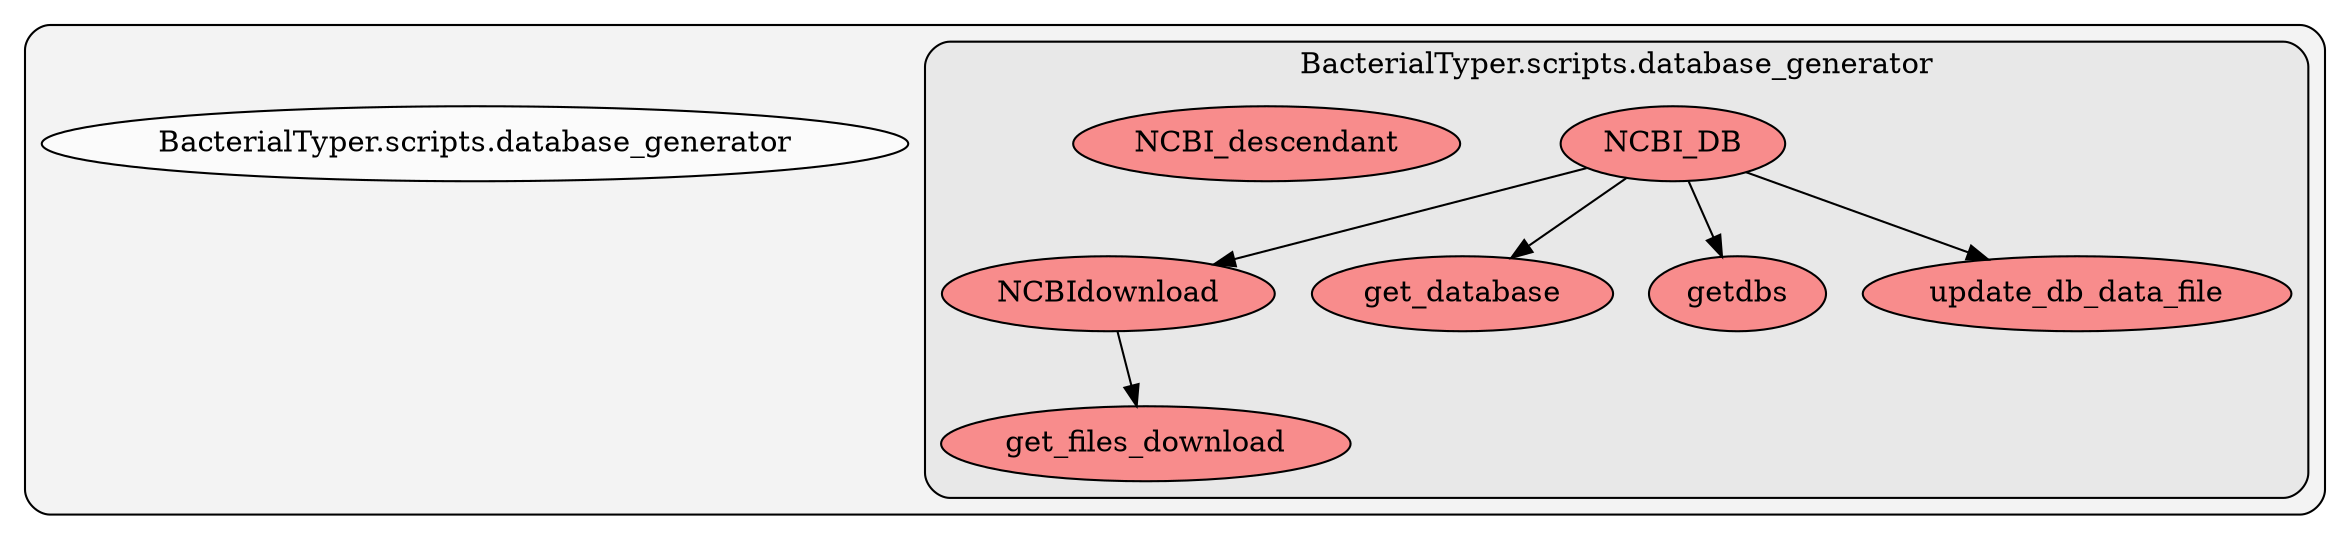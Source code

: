 digraph G {
    graph [rankdir=TB, clusterrank="local"];
    subgraph cluster_G {

        graph [style="filled,rounded",fillcolor="#80808018", label=""];
        BacterialTyper__scripts__database_generator [label="BacterialTyper.scripts.database_generator", style="filled", fillcolor="#ffffffb2", fontcolor="#000000", group="0"];
        subgraph cluster_BacterialTyper__scripts__database_generator {

            graph [style="filled,rounded",fillcolor="#80808018", label="BacterialTyper.scripts.database_generator"];
            BacterialTyper__scripts__database_generator__NCBI_DB [label="NCBI_DB", style="filled", fillcolor="#ff6565b2", fontcolor="#000000", group="0"];
        }
        subgraph cluster_BacterialTyper__scripts__database_generator {

            graph [style="filled,rounded",fillcolor="#80808018", label="BacterialTyper.scripts.database_generator"];
            BacterialTyper__scripts__database_generator__NCBI_descendant [label="NCBI_descendant", style="filled", fillcolor="#ff6565b2", fontcolor="#000000", group="0"];
        }
        subgraph cluster_BacterialTyper__scripts__database_generator {

            graph [style="filled,rounded",fillcolor="#80808018", label="BacterialTyper.scripts.database_generator"];
            BacterialTyper__scripts__database_generator__NCBIdownload [label="NCBIdownload", style="filled", fillcolor="#ff6565b2", fontcolor="#000000", group="0"];
        }
        subgraph cluster_BacterialTyper__scripts__database_generator {

            graph [style="filled,rounded",fillcolor="#80808018", label="BacterialTyper.scripts.database_generator"];
            BacterialTyper__scripts__database_generator__get_database [label="get_database", style="filled", fillcolor="#ff6565b2", fontcolor="#000000", group="0"];
        }
        subgraph cluster_BacterialTyper__scripts__database_generator {

            graph [style="filled,rounded",fillcolor="#80808018", label="BacterialTyper.scripts.database_generator"];
            BacterialTyper__scripts__database_generator__get_files_download [label="get_files_download", style="filled", fillcolor="#ff6565b2", fontcolor="#000000", group="0"];
        }
        subgraph cluster_BacterialTyper__scripts__database_generator {

            graph [style="filled,rounded",fillcolor="#80808018", label="BacterialTyper.scripts.database_generator"];
            BacterialTyper__scripts__database_generator__getdbs [label="getdbs", style="filled", fillcolor="#ff6565b2", fontcolor="#000000", group="0"];
        }
        subgraph cluster_BacterialTyper__scripts__database_generator {

            graph [style="filled,rounded",fillcolor="#80808018", label="BacterialTyper.scripts.database_generator"];
            BacterialTyper__scripts__database_generator__update_db_data_file [label="update_db_data_file", style="filled", fillcolor="#ff6565b2", fontcolor="#000000", group="0"];
        }
    }
        BacterialTyper__scripts__database_generator__NCBI_DB -> BacterialTyper__scripts__database_generator__NCBIdownload [style="solid", color="#000000"];
        BacterialTyper__scripts__database_generator__NCBI_DB -> BacterialTyper__scripts__database_generator__get_database [style="solid", color="#000000"];
        BacterialTyper__scripts__database_generator__NCBI_DB -> BacterialTyper__scripts__database_generator__update_db_data_file [style="solid", color="#000000"];
        BacterialTyper__scripts__database_generator__NCBI_DB -> BacterialTyper__scripts__database_generator__getdbs [style="solid", color="#000000"];
        BacterialTyper__scripts__database_generator__NCBIdownload -> BacterialTyper__scripts__database_generator__get_files_download [style="solid", color="#000000"];
    }
